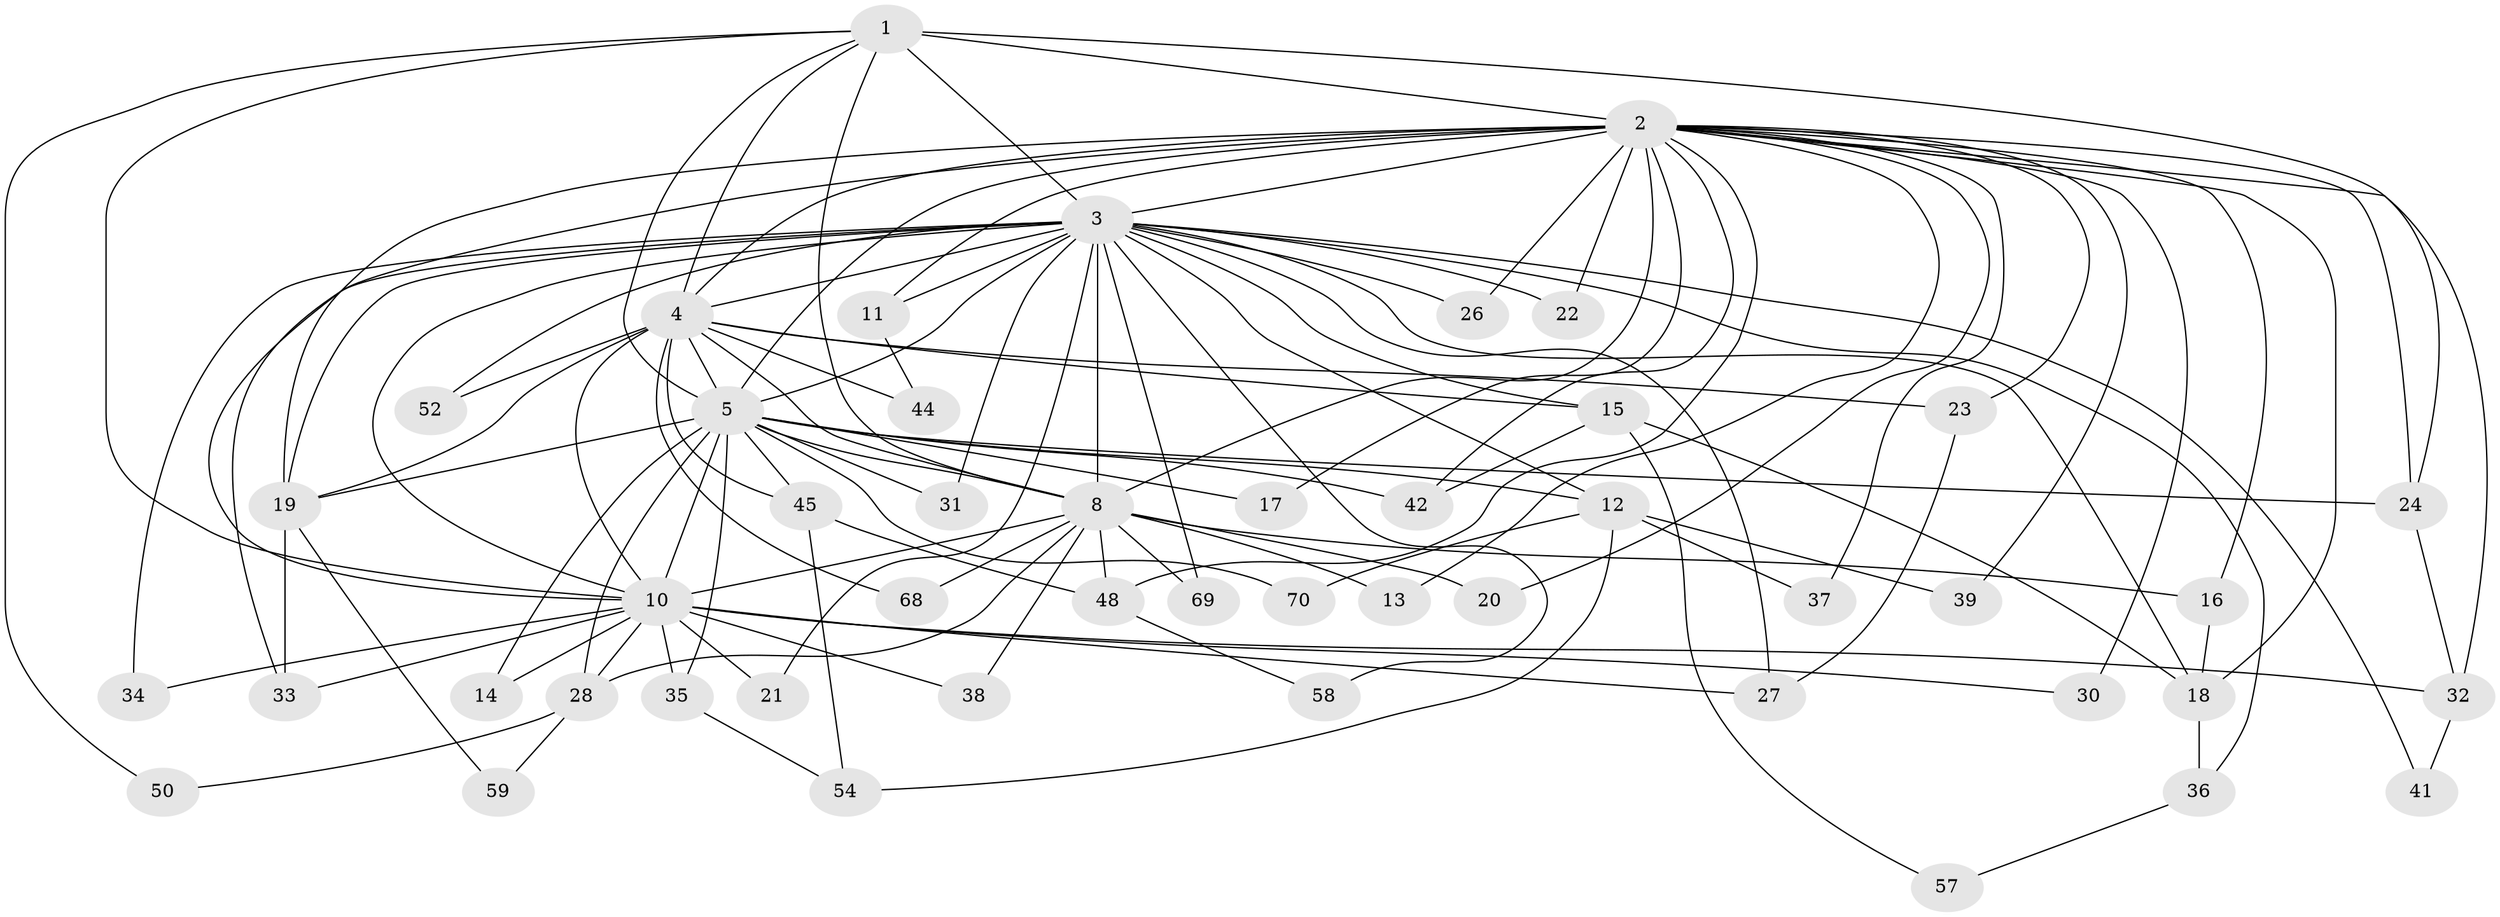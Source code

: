 // original degree distribution, {12: 0.014084507042253521, 25: 0.014084507042253521, 19: 0.014084507042253521, 15: 0.014084507042253521, 21: 0.028169014084507043, 11: 0.014084507042253521, 13: 0.014084507042253521, 14: 0.014084507042253521, 20: 0.014084507042253521, 3: 0.18309859154929578, 2: 0.5352112676056338, 6: 0.04225352112676056, 5: 0.028169014084507043, 4: 0.07042253521126761}
// Generated by graph-tools (version 1.1) at 2025/41/03/06/25 10:41:34]
// undirected, 48 vertices, 115 edges
graph export_dot {
graph [start="1"]
  node [color=gray90,style=filled];
  1 [super="+71"];
  2 [super="+6"];
  3 [super="+7"];
  4 [super="+49"];
  5 [super="+63"];
  8 [super="+9"];
  10 [super="+47"];
  11;
  12 [super="+25"];
  13 [super="+40"];
  14;
  15 [super="+62"];
  16 [super="+56"];
  17;
  18 [super="+65"];
  19 [super="+29"];
  20;
  21 [super="+66"];
  22;
  23 [super="+51"];
  24 [super="+46"];
  26;
  27;
  28 [super="+43"];
  30 [super="+60"];
  31;
  32 [super="+61"];
  33 [super="+55"];
  34;
  35 [super="+67"];
  36;
  37;
  38;
  39;
  41;
  42 [super="+53"];
  44;
  45;
  48 [super="+64"];
  50;
  52;
  54;
  57;
  58;
  59;
  68;
  69;
  70;
  1 -- 2 [weight=2];
  1 -- 3 [weight=3];
  1 -- 4;
  1 -- 5;
  1 -- 8 [weight=2];
  1 -- 10;
  1 -- 24;
  1 -- 50;
  2 -- 3 [weight=4];
  2 -- 4 [weight=2];
  2 -- 5 [weight=2];
  2 -- 8 [weight=4];
  2 -- 10 [weight=2];
  2 -- 11;
  2 -- 13;
  2 -- 16;
  2 -- 17;
  2 -- 19;
  2 -- 20;
  2 -- 22;
  2 -- 24;
  2 -- 26;
  2 -- 30 [weight=2];
  2 -- 39;
  2 -- 42;
  2 -- 48;
  2 -- 32;
  2 -- 18;
  2 -- 37;
  2 -- 23;
  3 -- 4 [weight=2];
  3 -- 5 [weight=3];
  3 -- 8 [weight=4];
  3 -- 10 [weight=2];
  3 -- 11;
  3 -- 15 [weight=2];
  3 -- 36;
  3 -- 41;
  3 -- 52;
  3 -- 58;
  3 -- 69;
  3 -- 12 [weight=2];
  3 -- 18;
  3 -- 21 [weight=2];
  3 -- 22;
  3 -- 26;
  3 -- 27;
  3 -- 31;
  3 -- 33;
  3 -- 34;
  3 -- 19;
  4 -- 5;
  4 -- 8 [weight=2];
  4 -- 10;
  4 -- 15;
  4 -- 23;
  4 -- 44;
  4 -- 45;
  4 -- 68;
  4 -- 19;
  4 -- 52;
  5 -- 8 [weight=2];
  5 -- 10;
  5 -- 12;
  5 -- 14;
  5 -- 17;
  5 -- 19;
  5 -- 28;
  5 -- 31;
  5 -- 35;
  5 -- 42;
  5 -- 45;
  5 -- 70;
  5 -- 24;
  8 -- 10 [weight=2];
  8 -- 13 [weight=2];
  8 -- 20;
  8 -- 69;
  8 -- 68;
  8 -- 38;
  8 -- 16;
  8 -- 48;
  8 -- 28;
  10 -- 14;
  10 -- 21;
  10 -- 27 [weight=2];
  10 -- 28;
  10 -- 30;
  10 -- 32;
  10 -- 33;
  10 -- 34;
  10 -- 35;
  10 -- 38;
  11 -- 44;
  12 -- 37;
  12 -- 70;
  12 -- 54;
  12 -- 39;
  15 -- 18;
  15 -- 57;
  15 -- 42;
  16 -- 18;
  18 -- 36;
  19 -- 59;
  19 -- 33;
  23 -- 27;
  24 -- 32;
  28 -- 50;
  28 -- 59;
  32 -- 41;
  35 -- 54;
  36 -- 57;
  45 -- 48;
  45 -- 54;
  48 -- 58;
}
